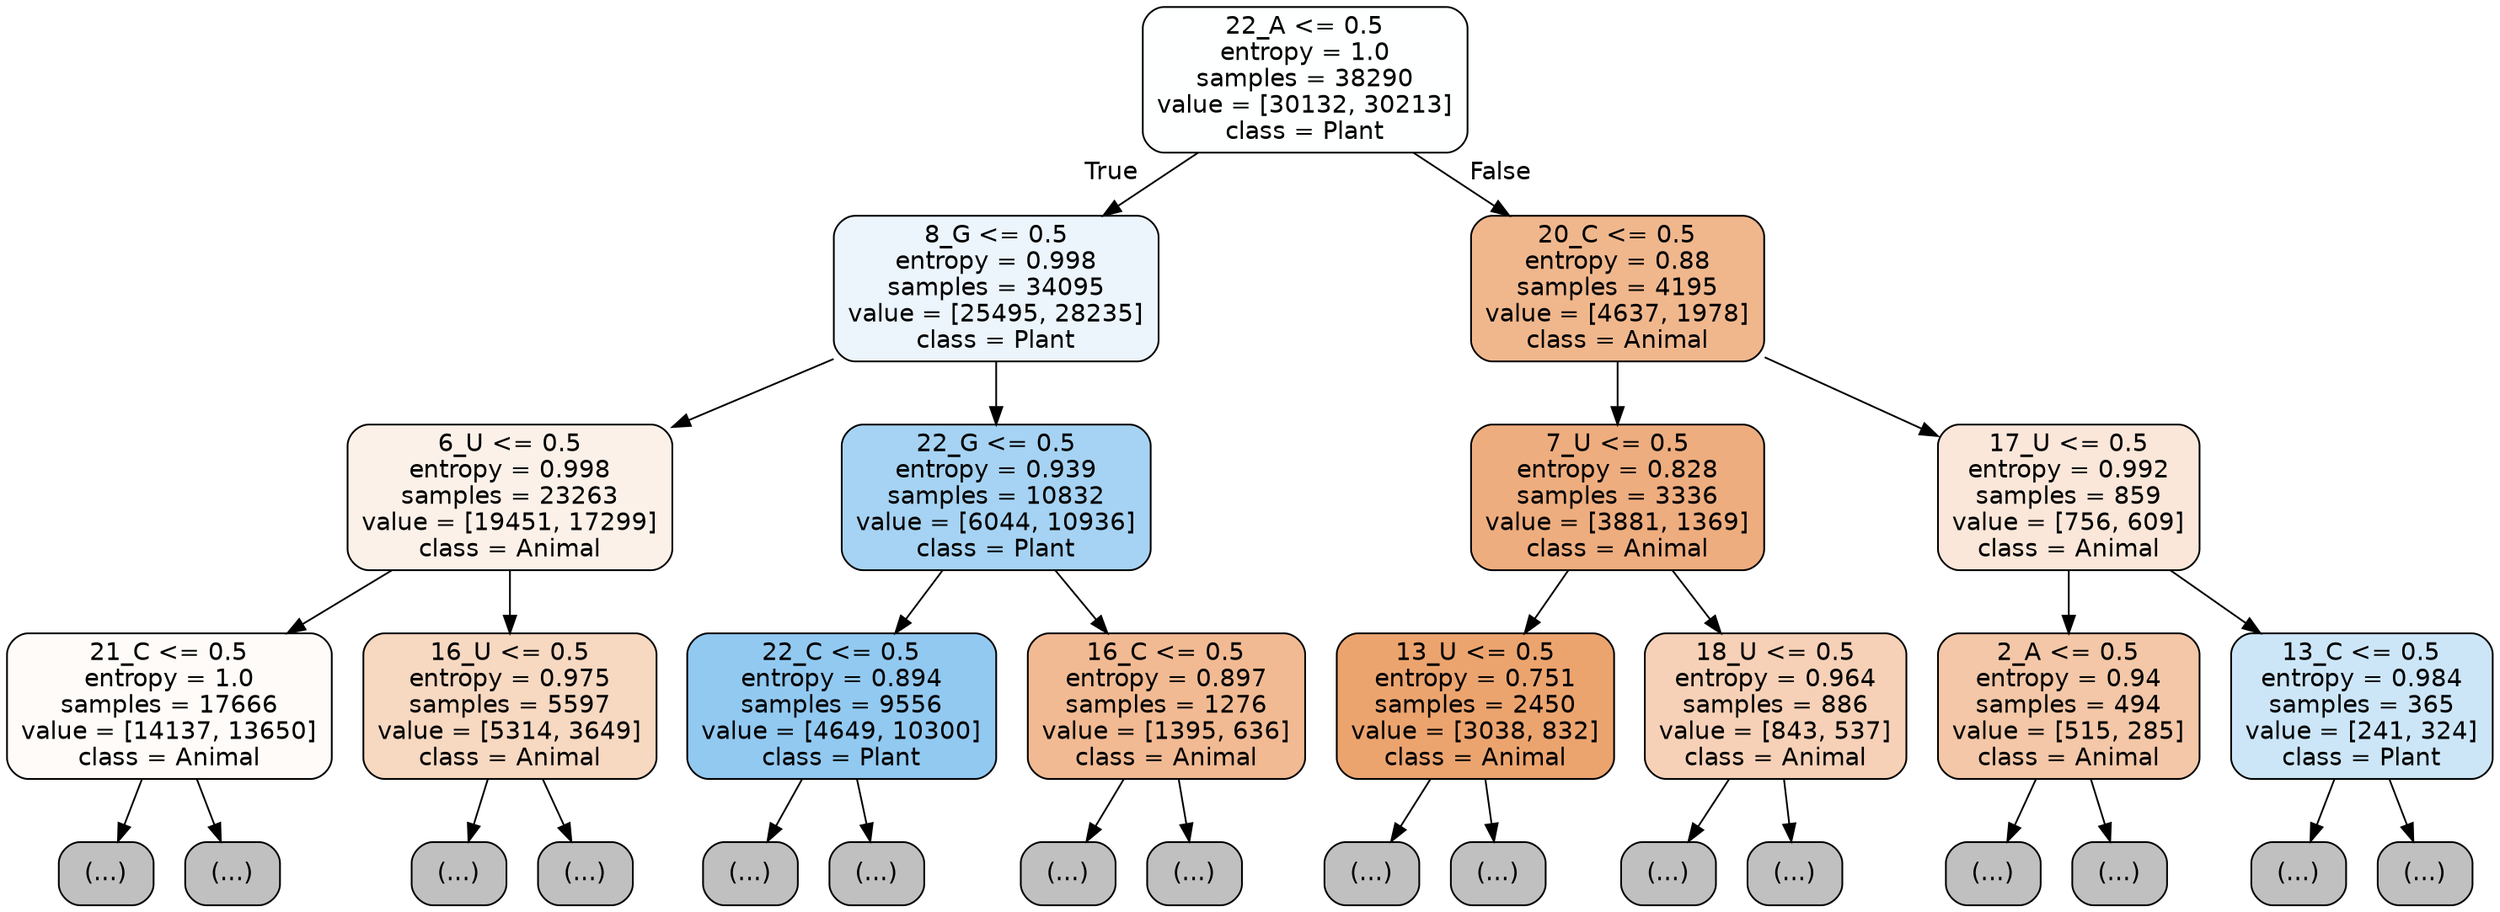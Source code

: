 digraph Tree {
node [shape=box, style="filled, rounded", color="black", fontname="helvetica"] ;
edge [fontname="helvetica"] ;
0 [label="22_A <= 0.5\nentropy = 1.0\nsamples = 38290\nvalue = [30132, 30213]\nclass = Plant", fillcolor="#feffff"] ;
1 [label="8_G <= 0.5\nentropy = 0.998\nsamples = 34095\nvalue = [25495, 28235]\nclass = Plant", fillcolor="#ecf5fc"] ;
0 -> 1 [labeldistance=2.5, labelangle=45, headlabel="True"] ;
2 [label="6_U <= 0.5\nentropy = 0.998\nsamples = 23263\nvalue = [19451, 17299]\nclass = Animal", fillcolor="#fcf1e9"] ;
1 -> 2 ;
3 [label="21_C <= 0.5\nentropy = 1.0\nsamples = 17666\nvalue = [14137, 13650]\nclass = Animal", fillcolor="#fefbf8"] ;
2 -> 3 ;
4 [label="(...)", fillcolor="#C0C0C0"] ;
3 -> 4 ;
6485 [label="(...)", fillcolor="#C0C0C0"] ;
3 -> 6485 ;
7950 [label="16_U <= 0.5\nentropy = 0.975\nsamples = 5597\nvalue = [5314, 3649]\nclass = Animal", fillcolor="#f7d8c1"] ;
2 -> 7950 ;
7951 [label="(...)", fillcolor="#C0C0C0"] ;
7950 -> 7951 ;
10000 [label="(...)", fillcolor="#C0C0C0"] ;
7950 -> 10000 ;
10835 [label="22_G <= 0.5\nentropy = 0.939\nsamples = 10832\nvalue = [6044, 10936]\nclass = Plant", fillcolor="#a6d3f3"] ;
1 -> 10835 ;
10836 [label="22_C <= 0.5\nentropy = 0.894\nsamples = 9556\nvalue = [4649, 10300]\nclass = Plant", fillcolor="#92c9f1"] ;
10835 -> 10836 ;
10837 [label="(...)", fillcolor="#C0C0C0"] ;
10836 -> 10837 ;
13774 [label="(...)", fillcolor="#C0C0C0"] ;
10836 -> 13774 ;
14317 [label="16_C <= 0.5\nentropy = 0.897\nsamples = 1276\nvalue = [1395, 636]\nclass = Animal", fillcolor="#f1ba93"] ;
10835 -> 14317 ;
14318 [label="(...)", fillcolor="#C0C0C0"] ;
14317 -> 14318 ;
14733 [label="(...)", fillcolor="#C0C0C0"] ;
14317 -> 14733 ;
14852 [label="20_C <= 0.5\nentropy = 0.88\nsamples = 4195\nvalue = [4637, 1978]\nclass = Animal", fillcolor="#f0b78d"] ;
0 -> 14852 [labeldistance=2.5, labelangle=-45, headlabel="False"] ;
14853 [label="7_U <= 0.5\nentropy = 0.828\nsamples = 3336\nvalue = [3881, 1369]\nclass = Animal", fillcolor="#eead7f"] ;
14852 -> 14853 ;
14854 [label="13_U <= 0.5\nentropy = 0.751\nsamples = 2450\nvalue = [3038, 832]\nclass = Animal", fillcolor="#eca46f"] ;
14853 -> 14854 ;
14855 [label="(...)", fillcolor="#C0C0C0"] ;
14854 -> 14855 ;
15570 [label="(...)", fillcolor="#C0C0C0"] ;
14854 -> 15570 ;
15865 [label="18_U <= 0.5\nentropy = 0.964\nsamples = 886\nvalue = [843, 537]\nclass = Animal", fillcolor="#f6d1b7"] ;
14853 -> 15865 ;
15866 [label="(...)", fillcolor="#C0C0C0"] ;
15865 -> 15866 ;
16163 [label="(...)", fillcolor="#C0C0C0"] ;
15865 -> 16163 ;
16260 [label="17_U <= 0.5\nentropy = 0.992\nsamples = 859\nvalue = [756, 609]\nclass = Animal", fillcolor="#fae7d9"] ;
14852 -> 16260 ;
16261 [label="2_A <= 0.5\nentropy = 0.94\nsamples = 494\nvalue = [515, 285]\nclass = Animal", fillcolor="#f3c7a7"] ;
16260 -> 16261 ;
16262 [label="(...)", fillcolor="#C0C0C0"] ;
16261 -> 16262 ;
16497 [label="(...)", fillcolor="#C0C0C0"] ;
16261 -> 16497 ;
16572 [label="13_C <= 0.5\nentropy = 0.984\nsamples = 365\nvalue = [241, 324]\nclass = Plant", fillcolor="#cce6f8"] ;
16260 -> 16572 ;
16573 [label="(...)", fillcolor="#C0C0C0"] ;
16572 -> 16573 ;
16674 [label="(...)", fillcolor="#C0C0C0"] ;
16572 -> 16674 ;
}